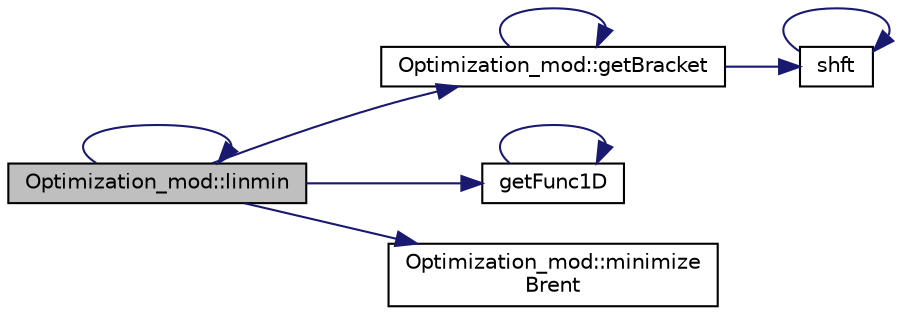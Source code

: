 digraph "Optimization_mod::linmin"
{
 // LATEX_PDF_SIZE
  edge [fontname="Helvetica",fontsize="10",labelfontname="Helvetica",labelfontsize="10"];
  node [fontname="Helvetica",fontsize="10",shape=record];
  rankdir="LR";
  Node1 [label="Optimization_mod::linmin",height=0.2,width=0.4,color="black", fillcolor="grey75", style="filled", fontcolor="black",tooltip=" "];
  Node1 -> Node2 [color="midnightblue",fontsize="10",style="solid"];
  Node2 [label="Optimization_mod::getBracket",height=0.2,width=0.4,color="black", fillcolor="white", style="filled",URL="$namespaceOptimization__mod.html#a0b6cd7d39fc75e169f1fe7a5f483a81d",tooltip=" "];
  Node2 -> Node2 [color="midnightblue",fontsize="10",style="solid"];
  Node2 -> Node3 [color="midnightblue",fontsize="10",style="solid"];
  Node3 [label="shft",height=0.2,width=0.4,color="black", fillcolor="white", style="filled",URL="$Optimization__mod_8f90.html#ab1517e164a67fd87ac9b13b0adf6137c",tooltip=" "];
  Node3 -> Node3 [color="midnightblue",fontsize="10",style="solid"];
  Node1 -> Node4 [color="midnightblue",fontsize="10",style="solid"];
  Node4 [label="getFunc1D",height=0.2,width=0.4,color="black", fillcolor="white", style="filled",URL="$Optimization__mod_8f90.html#a43a6b05bf65ee74003cf38c594c77df8",tooltip=" "];
  Node4 -> Node4 [color="midnightblue",fontsize="10",style="solid"];
  Node1 -> Node1 [color="midnightblue",fontsize="10",style="solid"];
  Node1 -> Node5 [color="midnightblue",fontsize="10",style="solid"];
  Node5 [label="Optimization_mod::minimize\lBrent",height=0.2,width=0.4,color="black", fillcolor="white", style="filled",URL="$namespaceOptimization__mod.html#aa6c88fc4180df17990c82ad59f669990",tooltip="The constructor of the class BrentMinimum_type. Compute the minimum of the input 1-dimensional functi..."];
}
